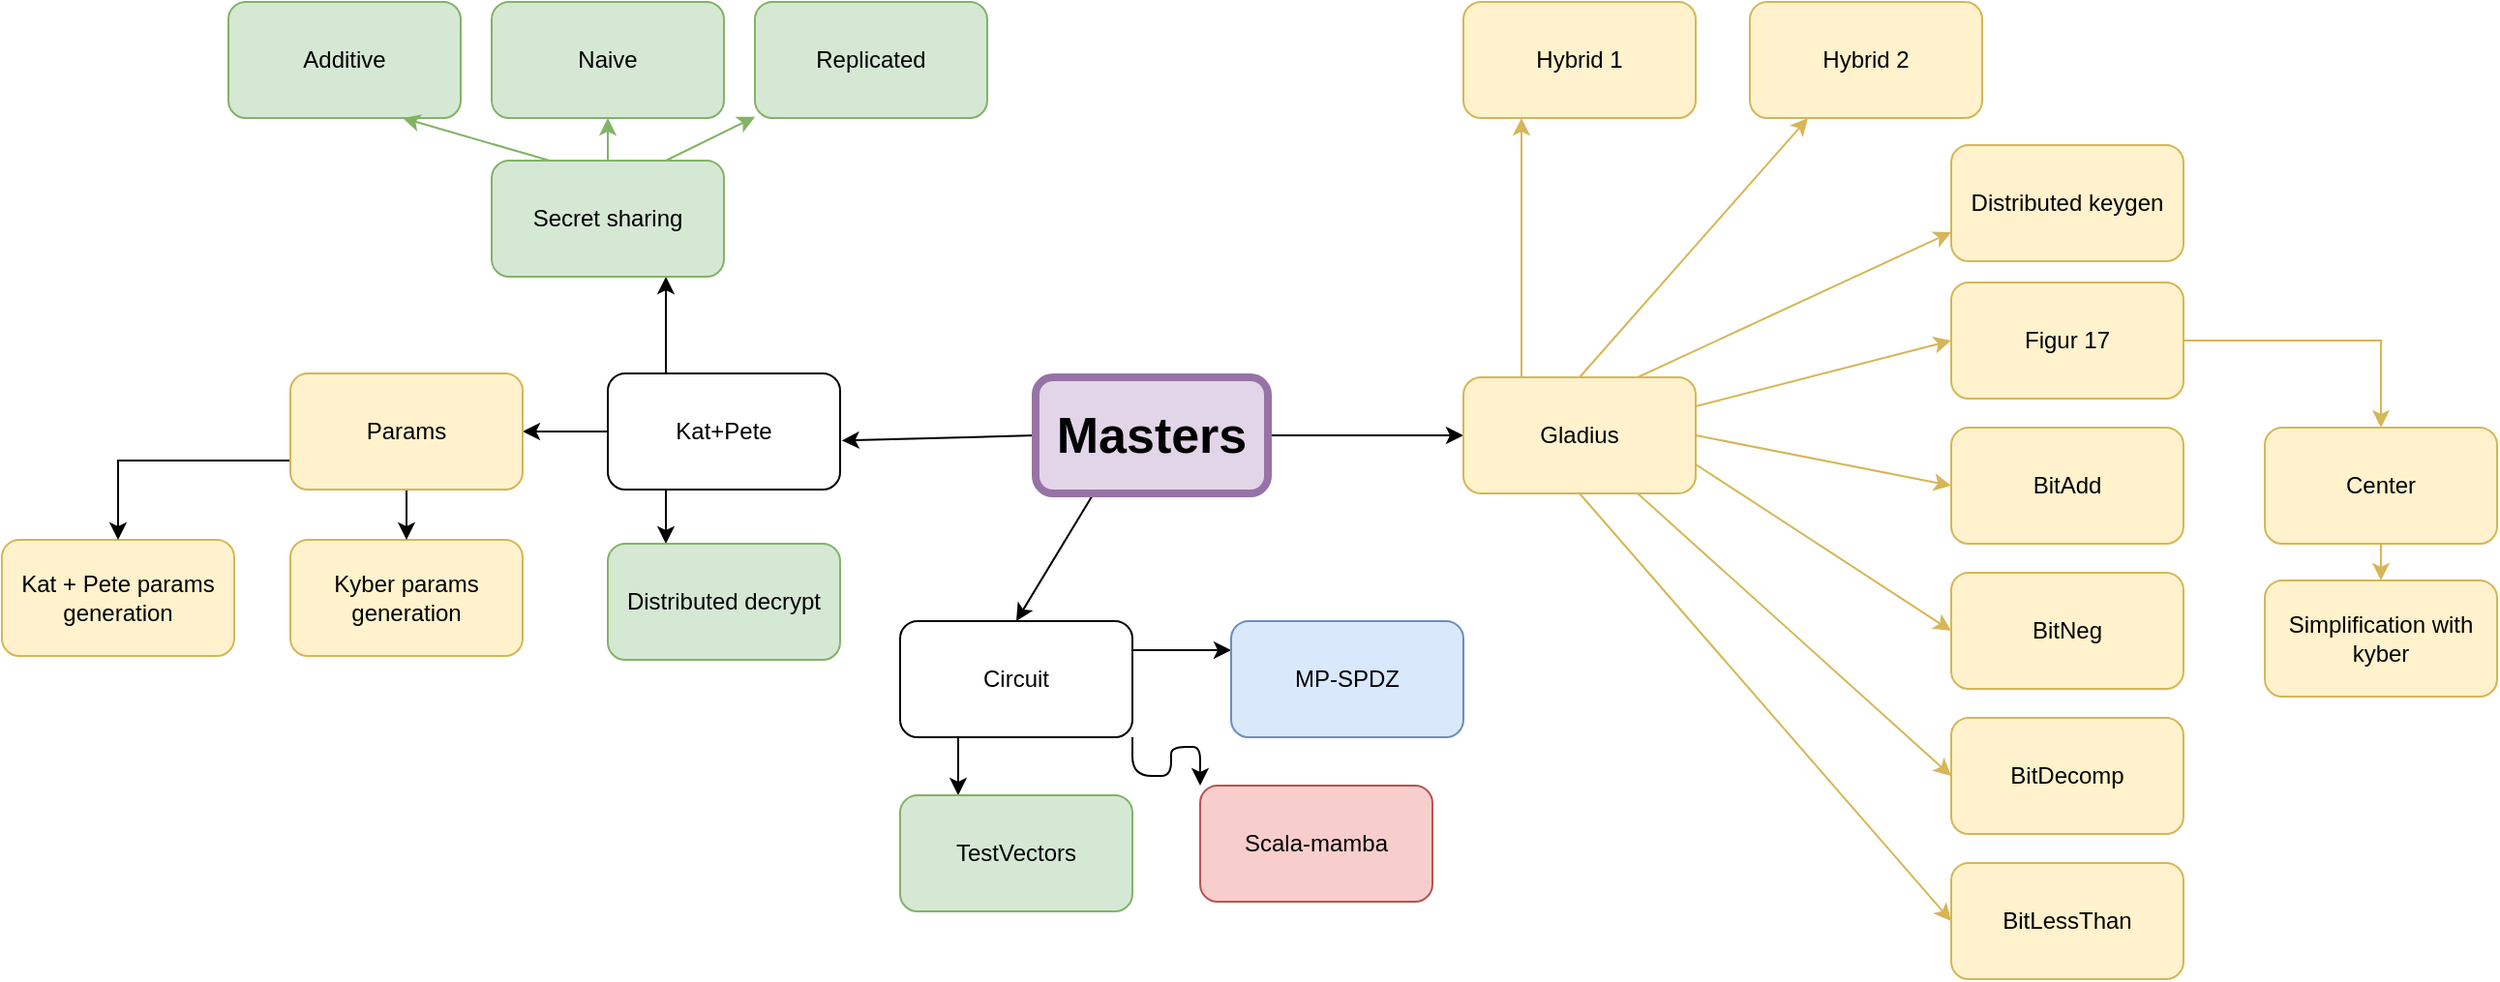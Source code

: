 <mxfile version="20.8.20" type="github">
  <diagram name="Page-1" id="hLuPmDGO4PXkCt97cyZo">
    <mxGraphModel dx="2370" dy="1446" grid="0" gridSize="10" guides="1" tooltips="1" connect="1" arrows="1" fold="1" page="1" pageScale="1" pageWidth="827" pageHeight="1169" background="#FFFFFF" math="0" shadow="0">
      <root>
        <mxCell id="0" />
        <mxCell id="1" parent="0" />
        <mxCell id="O7RyFbMv_qGXEK2Rhbus-43" style="rounded=0;orthogonalLoop=1;jettySize=auto;html=1;exitX=0;exitY=0.5;exitDx=0;exitDy=0;entryX=1.007;entryY=0.578;entryDx=0;entryDy=0;entryPerimeter=0;labelBackgroundColor=none;fontColor=default;" parent="1" source="O7RyFbMv_qGXEK2Rhbus-1" target="O7RyFbMv_qGXEK2Rhbus-2" edge="1">
          <mxGeometry relative="1" as="geometry" />
        </mxCell>
        <mxCell id="O7RyFbMv_qGXEK2Rhbus-44" style="edgeStyle=orthogonalEdgeStyle;rounded=0;orthogonalLoop=1;jettySize=auto;html=1;exitX=1;exitY=0.5;exitDx=0;exitDy=0;entryX=0;entryY=0.5;entryDx=0;entryDy=0;labelBackgroundColor=none;fontColor=default;" parent="1" source="O7RyFbMv_qGXEK2Rhbus-1" target="O7RyFbMv_qGXEK2Rhbus-10" edge="1">
          <mxGeometry relative="1" as="geometry" />
        </mxCell>
        <mxCell id="O7RyFbMv_qGXEK2Rhbus-52" style="edgeStyle=none;rounded=0;orthogonalLoop=1;jettySize=auto;html=1;exitX=0.25;exitY=1;exitDx=0;exitDy=0;entryX=0.5;entryY=0;entryDx=0;entryDy=0;strokeColor=default;" parent="1" source="O7RyFbMv_qGXEK2Rhbus-1" target="O7RyFbMv_qGXEK2Rhbus-45" edge="1">
          <mxGeometry relative="1" as="geometry" />
        </mxCell>
        <mxCell id="O7RyFbMv_qGXEK2Rhbus-1" value="Masters" style="rounded=1;whiteSpace=wrap;html=1;strokeWidth=4;labelBackgroundColor=none;fillColor=#e1d5e7;strokeColor=#9673a6;fontSize=26;fontStyle=1" parent="1" vertex="1">
          <mxGeometry x="517" y="268" width="120" height="60" as="geometry" />
        </mxCell>
        <mxCell id="O7RyFbMv_qGXEK2Rhbus-19" style="edgeStyle=orthogonalEdgeStyle;rounded=0;orthogonalLoop=1;jettySize=auto;html=1;exitX=0.25;exitY=0;exitDx=0;exitDy=0;entryX=0.75;entryY=1;entryDx=0;entryDy=0;labelBackgroundColor=none;fontColor=default;" parent="1" source="O7RyFbMv_qGXEK2Rhbus-2" target="O7RyFbMv_qGXEK2Rhbus-18" edge="1">
          <mxGeometry relative="1" as="geometry" />
        </mxCell>
        <mxCell id="O7RyFbMv_qGXEK2Rhbus-25" style="edgeStyle=orthogonalEdgeStyle;rounded=0;orthogonalLoop=1;jettySize=auto;html=1;exitX=0.25;exitY=1;exitDx=0;exitDy=0;entryX=0.25;entryY=0;entryDx=0;entryDy=0;labelBackgroundColor=none;fontColor=default;" parent="1" source="O7RyFbMv_qGXEK2Rhbus-2" target="O7RyFbMv_qGXEK2Rhbus-14" edge="1">
          <mxGeometry relative="1" as="geometry" />
        </mxCell>
        <mxCell id="O7RyFbMv_qGXEK2Rhbus-28" style="edgeStyle=orthogonalEdgeStyle;rounded=0;orthogonalLoop=1;jettySize=auto;html=1;exitX=0;exitY=0.5;exitDx=0;exitDy=0;entryX=1;entryY=0.5;entryDx=0;entryDy=0;labelBackgroundColor=none;fontColor=default;" parent="1" source="O7RyFbMv_qGXEK2Rhbus-2" target="O7RyFbMv_qGXEK2Rhbus-13" edge="1">
          <mxGeometry relative="1" as="geometry" />
        </mxCell>
        <mxCell id="O7RyFbMv_qGXEK2Rhbus-2" value="&lt;div&gt;Kat+Pete&lt;/div&gt;" style="rounded=1;whiteSpace=wrap;html=1;labelBackgroundColor=none;" parent="1" vertex="1">
          <mxGeometry x="296" y="266" width="120" height="60" as="geometry" />
        </mxCell>
        <mxCell id="O7RyFbMv_qGXEK2Rhbus-3" value="BitDecomp" style="rounded=1;whiteSpace=wrap;html=1;labelBackgroundColor=none;fillColor=#fff2cc;strokeColor=#d6b656;" parent="1" vertex="1">
          <mxGeometry x="990" y="444" width="120" height="60" as="geometry" />
        </mxCell>
        <mxCell id="O7RyFbMv_qGXEK2Rhbus-4" value="BitNeg" style="rounded=1;whiteSpace=wrap;html=1;labelBackgroundColor=none;fillColor=#fff2cc;strokeColor=#d6b656;" parent="1" vertex="1">
          <mxGeometry x="990" y="369" width="120" height="60" as="geometry" />
        </mxCell>
        <mxCell id="O7RyFbMv_qGXEK2Rhbus-5" value="BitAdd" style="rounded=1;whiteSpace=wrap;html=1;labelBackgroundColor=none;fillColor=#fff2cc;strokeColor=#d6b656;" parent="1" vertex="1">
          <mxGeometry x="990" y="294" width="120" height="60" as="geometry" />
        </mxCell>
        <mxCell id="O7RyFbMv_qGXEK2Rhbus-41" style="edgeStyle=orthogonalEdgeStyle;rounded=0;orthogonalLoop=1;jettySize=auto;html=1;exitX=1;exitY=0.5;exitDx=0;exitDy=0;entryX=0.5;entryY=0;entryDx=0;entryDy=0;labelBackgroundColor=none;fontColor=default;fillColor=#fff2cc;strokeColor=#d6b656;" parent="1" source="O7RyFbMv_qGXEK2Rhbus-6" target="O7RyFbMv_qGXEK2Rhbus-30" edge="1">
          <mxGeometry relative="1" as="geometry" />
        </mxCell>
        <mxCell id="O7RyFbMv_qGXEK2Rhbus-6" value="Figur 17" style="rounded=1;whiteSpace=wrap;html=1;labelBackgroundColor=none;fillColor=#fff2cc;strokeColor=#d6b656;" parent="1" vertex="1">
          <mxGeometry x="990" y="219" width="120" height="60" as="geometry" />
        </mxCell>
        <mxCell id="O7RyFbMv_qGXEK2Rhbus-7" value="Distributed keygen" style="rounded=1;whiteSpace=wrap;html=1;labelBackgroundColor=none;fillColor=#fff2cc;strokeColor=#d6b656;" parent="1" vertex="1">
          <mxGeometry x="990" y="148" width="120" height="60" as="geometry" />
        </mxCell>
        <mxCell id="O7RyFbMv_qGXEK2Rhbus-8" value="Hybrid 2" style="rounded=1;whiteSpace=wrap;html=1;labelBackgroundColor=none;fillColor=#fff2cc;strokeColor=#d6b656;" parent="1" vertex="1">
          <mxGeometry x="886" y="74" width="120" height="60" as="geometry" />
        </mxCell>
        <mxCell id="O7RyFbMv_qGXEK2Rhbus-9" value="Hybrid 1" style="rounded=1;whiteSpace=wrap;html=1;labelBackgroundColor=none;fillColor=#fff2cc;strokeColor=#d6b656;" parent="1" vertex="1">
          <mxGeometry x="738" y="74" width="120" height="60" as="geometry" />
        </mxCell>
        <mxCell id="O7RyFbMv_qGXEK2Rhbus-32" style="edgeStyle=orthogonalEdgeStyle;rounded=0;orthogonalLoop=1;jettySize=auto;html=1;exitX=0.25;exitY=0;exitDx=0;exitDy=0;entryX=0.25;entryY=1;entryDx=0;entryDy=0;labelBackgroundColor=none;fontColor=default;fillColor=#fff2cc;strokeColor=#d6b656;" parent="1" source="O7RyFbMv_qGXEK2Rhbus-10" target="O7RyFbMv_qGXEK2Rhbus-9" edge="1">
          <mxGeometry relative="1" as="geometry" />
        </mxCell>
        <mxCell id="O7RyFbMv_qGXEK2Rhbus-33" style="rounded=0;orthogonalLoop=1;jettySize=auto;html=1;exitX=0.5;exitY=0;exitDx=0;exitDy=0;entryX=0.25;entryY=1;entryDx=0;entryDy=0;labelBackgroundColor=none;fontColor=default;fillColor=#fff2cc;strokeColor=#d6b656;" parent="1" source="O7RyFbMv_qGXEK2Rhbus-10" target="O7RyFbMv_qGXEK2Rhbus-8" edge="1">
          <mxGeometry relative="1" as="geometry" />
        </mxCell>
        <mxCell id="O7RyFbMv_qGXEK2Rhbus-35" style="rounded=0;orthogonalLoop=1;jettySize=auto;html=1;exitX=0.75;exitY=0;exitDx=0;exitDy=0;entryX=0;entryY=0.75;entryDx=0;entryDy=0;labelBackgroundColor=none;fontColor=default;strokeColor=#d6b656;fillColor=#fff2cc;" parent="1" source="O7RyFbMv_qGXEK2Rhbus-10" target="O7RyFbMv_qGXEK2Rhbus-7" edge="1">
          <mxGeometry relative="1" as="geometry" />
        </mxCell>
        <mxCell id="O7RyFbMv_qGXEK2Rhbus-36" style="rounded=0;orthogonalLoop=1;jettySize=auto;html=1;exitX=1;exitY=0.25;exitDx=0;exitDy=0;entryX=0;entryY=0.5;entryDx=0;entryDy=0;labelBackgroundColor=none;fontColor=default;fillColor=#fff2cc;strokeColor=#d6b656;" parent="1" source="O7RyFbMv_qGXEK2Rhbus-10" target="O7RyFbMv_qGXEK2Rhbus-6" edge="1">
          <mxGeometry relative="1" as="geometry" />
        </mxCell>
        <mxCell id="O7RyFbMv_qGXEK2Rhbus-37" style="rounded=0;orthogonalLoop=1;jettySize=auto;html=1;exitX=1;exitY=0.5;exitDx=0;exitDy=0;entryX=0;entryY=0.5;entryDx=0;entryDy=0;labelBackgroundColor=none;fontColor=default;fillColor=#fff2cc;strokeColor=#d6b656;" parent="1" source="O7RyFbMv_qGXEK2Rhbus-10" target="O7RyFbMv_qGXEK2Rhbus-5" edge="1">
          <mxGeometry relative="1" as="geometry" />
        </mxCell>
        <mxCell id="O7RyFbMv_qGXEK2Rhbus-38" style="rounded=0;orthogonalLoop=1;jettySize=auto;html=1;exitX=1;exitY=0.75;exitDx=0;exitDy=0;entryX=0;entryY=0.5;entryDx=0;entryDy=0;labelBackgroundColor=none;fontColor=default;fillColor=#fff2cc;strokeColor=#d6b656;" parent="1" source="O7RyFbMv_qGXEK2Rhbus-10" target="O7RyFbMv_qGXEK2Rhbus-4" edge="1">
          <mxGeometry relative="1" as="geometry" />
        </mxCell>
        <mxCell id="O7RyFbMv_qGXEK2Rhbus-39" style="rounded=0;orthogonalLoop=1;jettySize=auto;html=1;exitX=0.75;exitY=1;exitDx=0;exitDy=0;entryX=0;entryY=0.5;entryDx=0;entryDy=0;labelBackgroundColor=none;fontColor=default;fillColor=#fff2cc;strokeColor=#d6b656;" parent="1" source="O7RyFbMv_qGXEK2Rhbus-10" target="O7RyFbMv_qGXEK2Rhbus-3" edge="1">
          <mxGeometry relative="1" as="geometry" />
        </mxCell>
        <mxCell id="O7RyFbMv_qGXEK2Rhbus-40" style="rounded=0;orthogonalLoop=1;jettySize=auto;html=1;exitX=0.5;exitY=1;exitDx=0;exitDy=0;entryX=0;entryY=0.5;entryDx=0;entryDy=0;labelBackgroundColor=none;fontColor=default;fillColor=#fff2cc;strokeColor=#d6b656;" parent="1" source="O7RyFbMv_qGXEK2Rhbus-10" target="O7RyFbMv_qGXEK2Rhbus-29" edge="1">
          <mxGeometry relative="1" as="geometry" />
        </mxCell>
        <mxCell id="O7RyFbMv_qGXEK2Rhbus-10" value="&lt;div&gt;Gladius&lt;/div&gt;" style="rounded=1;whiteSpace=wrap;html=1;labelBackgroundColor=none;fillColor=#fff2cc;strokeColor=#d6b656;" parent="1" vertex="1">
          <mxGeometry x="738" y="268" width="120" height="60" as="geometry" />
        </mxCell>
        <mxCell id="O7RyFbMv_qGXEK2Rhbus-11" value="Kat + Pete params generation" style="rounded=1;whiteSpace=wrap;html=1;labelBackgroundColor=none;fillColor=#fff2cc;strokeColor=#d6b656;" parent="1" vertex="1">
          <mxGeometry x="-17" y="352" width="120" height="60" as="geometry" />
        </mxCell>
        <mxCell id="O7RyFbMv_qGXEK2Rhbus-12" value="Kyber params generation" style="rounded=1;whiteSpace=wrap;html=1;labelBackgroundColor=none;fillColor=#fff2cc;strokeColor=#d6b656;" parent="1" vertex="1">
          <mxGeometry x="132" y="352" width="120" height="60" as="geometry" />
        </mxCell>
        <mxCell id="O7RyFbMv_qGXEK2Rhbus-26" style="edgeStyle=orthogonalEdgeStyle;rounded=0;orthogonalLoop=1;jettySize=auto;html=1;exitX=0.5;exitY=1;exitDx=0;exitDy=0;entryX=0.5;entryY=0;entryDx=0;entryDy=0;labelBackgroundColor=none;fontColor=default;" parent="1" source="O7RyFbMv_qGXEK2Rhbus-13" target="O7RyFbMv_qGXEK2Rhbus-12" edge="1">
          <mxGeometry relative="1" as="geometry" />
        </mxCell>
        <mxCell id="O7RyFbMv_qGXEK2Rhbus-27" style="edgeStyle=orthogonalEdgeStyle;rounded=0;orthogonalLoop=1;jettySize=auto;html=1;exitX=0;exitY=0.75;exitDx=0;exitDy=0;entryX=0.5;entryY=0;entryDx=0;entryDy=0;labelBackgroundColor=none;fontColor=default;" parent="1" source="O7RyFbMv_qGXEK2Rhbus-13" target="O7RyFbMv_qGXEK2Rhbus-11" edge="1">
          <mxGeometry relative="1" as="geometry" />
        </mxCell>
        <mxCell id="O7RyFbMv_qGXEK2Rhbus-13" value="Params" style="rounded=1;whiteSpace=wrap;html=1;labelBackgroundColor=none;fillColor=#fff2cc;strokeColor=#d6b656;" parent="1" vertex="1">
          <mxGeometry x="132" y="266" width="120" height="60" as="geometry" />
        </mxCell>
        <mxCell id="O7RyFbMv_qGXEK2Rhbus-14" value="Distributed decrypt" style="rounded=1;whiteSpace=wrap;html=1;labelBackgroundColor=none;fillColor=#d5e8d4;strokeColor=#82b366;" parent="1" vertex="1">
          <mxGeometry x="296" y="354" width="120" height="60" as="geometry" />
        </mxCell>
        <mxCell id="O7RyFbMv_qGXEK2Rhbus-15" value="Replicated" style="rounded=1;whiteSpace=wrap;html=1;labelBackgroundColor=none;fillColor=#d5e8d4;strokeColor=#82b366;" parent="1" vertex="1">
          <mxGeometry x="372" y="74" width="120" height="60" as="geometry" />
        </mxCell>
        <mxCell id="O7RyFbMv_qGXEK2Rhbus-16" value="Naive" style="rounded=1;whiteSpace=wrap;html=1;labelBackgroundColor=none;fillColor=#d5e8d4;strokeColor=#82b366;" parent="1" vertex="1">
          <mxGeometry x="236" y="74" width="120" height="60" as="geometry" />
        </mxCell>
        <mxCell id="O7RyFbMv_qGXEK2Rhbus-17" value="Additive" style="rounded=1;whiteSpace=wrap;html=1;labelBackgroundColor=none;fillColor=#d5e8d4;strokeColor=#82b366;" parent="1" vertex="1">
          <mxGeometry x="100" y="74" width="120" height="60" as="geometry" />
        </mxCell>
        <mxCell id="O7RyFbMv_qGXEK2Rhbus-20" style="edgeStyle=orthogonalEdgeStyle;rounded=0;orthogonalLoop=1;jettySize=auto;html=1;exitX=0.5;exitY=0;exitDx=0;exitDy=0;labelBackgroundColor=none;fontColor=default;fillColor=#d5e8d4;strokeColor=#82b366;" parent="1" source="O7RyFbMv_qGXEK2Rhbus-18" target="O7RyFbMv_qGXEK2Rhbus-16" edge="1">
          <mxGeometry relative="1" as="geometry" />
        </mxCell>
        <mxCell id="O7RyFbMv_qGXEK2Rhbus-21" style="rounded=0;orthogonalLoop=1;jettySize=auto;html=1;exitX=0.75;exitY=0;exitDx=0;exitDy=0;labelBackgroundColor=none;fontColor=default;fillColor=#d5e8d4;strokeColor=#82b366;" parent="1" source="O7RyFbMv_qGXEK2Rhbus-18" target="O7RyFbMv_qGXEK2Rhbus-15" edge="1">
          <mxGeometry relative="1" as="geometry" />
        </mxCell>
        <mxCell id="O7RyFbMv_qGXEK2Rhbus-23" style="rounded=0;orthogonalLoop=1;jettySize=auto;html=1;exitX=0.25;exitY=0;exitDx=0;exitDy=0;entryX=0.75;entryY=1;entryDx=0;entryDy=0;labelBackgroundColor=none;fontColor=default;fillColor=#d5e8d4;strokeColor=#82b366;" parent="1" source="O7RyFbMv_qGXEK2Rhbus-18" target="O7RyFbMv_qGXEK2Rhbus-17" edge="1">
          <mxGeometry relative="1" as="geometry" />
        </mxCell>
        <mxCell id="O7RyFbMv_qGXEK2Rhbus-18" value="&lt;div&gt;Secret sharing&lt;/div&gt;" style="rounded=1;whiteSpace=wrap;html=1;labelBackgroundColor=none;fillColor=#d5e8d4;strokeColor=#82b366;" parent="1" vertex="1">
          <mxGeometry x="236" y="156" width="120" height="60" as="geometry" />
        </mxCell>
        <mxCell id="O7RyFbMv_qGXEK2Rhbus-29" value="BitLessThan" style="rounded=1;whiteSpace=wrap;html=1;labelBackgroundColor=none;fillColor=#fff2cc;strokeColor=#d6b656;" parent="1" vertex="1">
          <mxGeometry x="990" y="519" width="120" height="60" as="geometry" />
        </mxCell>
        <mxCell id="O7RyFbMv_qGXEK2Rhbus-42" style="edgeStyle=orthogonalEdgeStyle;rounded=0;orthogonalLoop=1;jettySize=auto;html=1;exitX=0.5;exitY=1;exitDx=0;exitDy=0;entryX=0.5;entryY=0;entryDx=0;entryDy=0;labelBackgroundColor=none;fontColor=default;fillColor=#fff2cc;strokeColor=#d6b656;" parent="1" source="O7RyFbMv_qGXEK2Rhbus-30" target="O7RyFbMv_qGXEK2Rhbus-31" edge="1">
          <mxGeometry relative="1" as="geometry" />
        </mxCell>
        <mxCell id="O7RyFbMv_qGXEK2Rhbus-30" value="Center" style="rounded=1;whiteSpace=wrap;html=1;labelBackgroundColor=none;fillColor=#fff2cc;strokeColor=#d6b656;" parent="1" vertex="1">
          <mxGeometry x="1152" y="294" width="120" height="60" as="geometry" />
        </mxCell>
        <mxCell id="O7RyFbMv_qGXEK2Rhbus-31" value="Simplification with kyber" style="rounded=1;whiteSpace=wrap;html=1;labelBackgroundColor=none;fillColor=#fff2cc;strokeColor=#d6b656;" parent="1" vertex="1">
          <mxGeometry x="1152" y="373" width="120" height="60" as="geometry" />
        </mxCell>
        <mxCell id="O7RyFbMv_qGXEK2Rhbus-48" style="edgeStyle=orthogonalEdgeStyle;rounded=0;orthogonalLoop=1;jettySize=auto;html=1;exitX=0.25;exitY=1;exitDx=0;exitDy=0;entryX=0.25;entryY=0;entryDx=0;entryDy=0;labelBackgroundColor=none;fontColor=default;" parent="1" source="O7RyFbMv_qGXEK2Rhbus-45" target="O7RyFbMv_qGXEK2Rhbus-46" edge="1">
          <mxGeometry relative="1" as="geometry" />
        </mxCell>
        <mxCell id="O7RyFbMv_qGXEK2Rhbus-49" style="edgeStyle=orthogonalEdgeStyle;rounded=0;orthogonalLoop=1;jettySize=auto;html=1;exitX=1;exitY=0.25;exitDx=0;exitDy=0;entryX=0;entryY=0.25;entryDx=0;entryDy=0;labelBackgroundColor=none;fontColor=default;" parent="1" source="O7RyFbMv_qGXEK2Rhbus-45" target="O7RyFbMv_qGXEK2Rhbus-47" edge="1">
          <mxGeometry relative="1" as="geometry" />
        </mxCell>
        <mxCell id="O7RyFbMv_qGXEK2Rhbus-51" style="edgeStyle=orthogonalEdgeStyle;orthogonalLoop=1;jettySize=auto;html=1;exitX=1;exitY=1;exitDx=0;exitDy=0;entryX=0;entryY=0;entryDx=0;entryDy=0;rounded=1;labelBackgroundColor=none;fontColor=default;" parent="1" source="O7RyFbMv_qGXEK2Rhbus-45" target="O7RyFbMv_qGXEK2Rhbus-50" edge="1">
          <mxGeometry relative="1" as="geometry" />
        </mxCell>
        <mxCell id="O7RyFbMv_qGXEK2Rhbus-45" value="Circuit" style="rounded=1;whiteSpace=wrap;html=1;strokeWidth=1;labelBackgroundColor=none;" parent="1" vertex="1">
          <mxGeometry x="447" y="394" width="120" height="60" as="geometry" />
        </mxCell>
        <mxCell id="O7RyFbMv_qGXEK2Rhbus-46" value="TestVectors" style="rounded=1;whiteSpace=wrap;html=1;strokeWidth=1;labelBackgroundColor=none;fillColor=#d5e8d4;strokeColor=#82b366;" parent="1" vertex="1">
          <mxGeometry x="447" y="484" width="120" height="60" as="geometry" />
        </mxCell>
        <mxCell id="O7RyFbMv_qGXEK2Rhbus-47" value="MP-SPDZ" style="rounded=1;whiteSpace=wrap;html=1;strokeWidth=1;labelBackgroundColor=none;fillColor=#dae8fc;strokeColor=#6c8ebf;" parent="1" vertex="1">
          <mxGeometry x="618" y="394" width="120" height="60" as="geometry" />
        </mxCell>
        <mxCell id="O7RyFbMv_qGXEK2Rhbus-50" value="Scala-mamba" style="rounded=1;whiteSpace=wrap;html=1;strokeWidth=1;labelBackgroundColor=none;fillColor=#f8cecc;strokeColor=#b85450;" parent="1" vertex="1">
          <mxGeometry x="602" y="479" width="120" height="60" as="geometry" />
        </mxCell>
      </root>
    </mxGraphModel>
  </diagram>
</mxfile>
